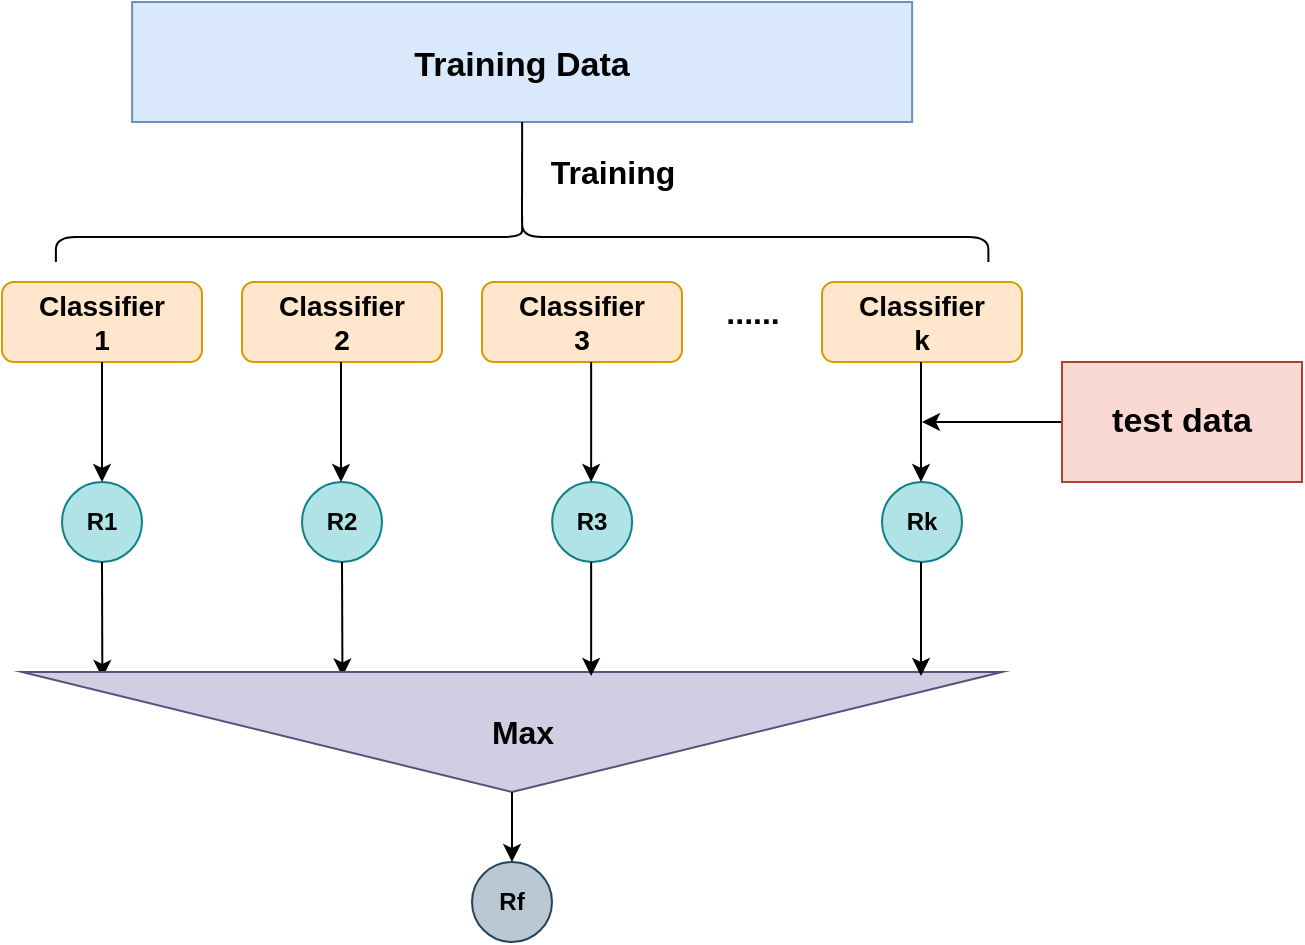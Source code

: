 <mxfile version="21.7.4" type="github">
  <diagram name="第 1 页" id="-9MVbSNlWqkNV0EaQtI_">
    <mxGraphModel dx="1050" dy="542" grid="1" gridSize="10" guides="1" tooltips="1" connect="1" arrows="1" fold="1" page="1" pageScale="1" pageWidth="827" pageHeight="1169" math="0" shadow="0">
      <root>
        <mxCell id="0" />
        <mxCell id="1" parent="0" />
        <mxCell id="x_QW8Wpu480WUExeyG0p-1" value="&lt;font style=&quot;font-size: 20px;&quot;&gt;&lt;b style=&quot;font-size: 17px;&quot;&gt;Training Data&lt;/b&gt;&lt;/font&gt;" style="rounded=0;whiteSpace=wrap;html=1;fillColor=#dae8fc;strokeColor=#6c8ebf;" vertex="1" parent="1">
          <mxGeometry x="205.07" y="20" width="390" height="60" as="geometry" />
        </mxCell>
        <mxCell id="x_QW8Wpu480WUExeyG0p-2" value="" style="shape=curlyBracket;whiteSpace=wrap;html=1;rounded=1;labelPosition=left;verticalLabelPosition=middle;align=right;verticalAlign=middle;rotation=90;" vertex="1" parent="1">
          <mxGeometry x="387.53" y="-95.65" width="25.07" height="466.25" as="geometry" />
        </mxCell>
        <mxCell id="x_QW8Wpu480WUExeyG0p-3" value="&lt;font size=&quot;1&quot; style=&quot;&quot;&gt;&lt;b style=&quot;font-size: 14px;&quot;&gt;Classifier &lt;br&gt;1&lt;/b&gt;&lt;/font&gt;" style="rounded=1;whiteSpace=wrap;html=1;fillColor=#ffe6cc;strokeColor=#d79b00;" vertex="1" parent="1">
          <mxGeometry x="140" y="160" width="100" height="40" as="geometry" />
        </mxCell>
        <mxCell id="x_QW8Wpu480WUExeyG0p-5" value="&lt;font size=&quot;1&quot; style=&quot;&quot;&gt;&lt;b style=&quot;font-size: 14px;&quot;&gt;Classifier &lt;br&gt;2&lt;/b&gt;&lt;/font&gt;" style="rounded=1;whiteSpace=wrap;html=1;fillColor=#ffe6cc;strokeColor=#d79b00;" vertex="1" parent="1">
          <mxGeometry x="260" y="160" width="100" height="40" as="geometry" />
        </mxCell>
        <mxCell id="x_QW8Wpu480WUExeyG0p-6" value="&lt;font size=&quot;1&quot; style=&quot;&quot;&gt;&lt;b style=&quot;font-size: 14px;&quot;&gt;Classifier &lt;br&gt;k&lt;/b&gt;&lt;/font&gt;" style="rounded=1;whiteSpace=wrap;html=1;fillColor=#ffe6cc;strokeColor=#d79b00;" vertex="1" parent="1">
          <mxGeometry x="550" y="160" width="100" height="40" as="geometry" />
        </mxCell>
        <mxCell id="x_QW8Wpu480WUExeyG0p-7" value="&lt;b&gt;&lt;font style=&quot;font-size: 16px;&quot;&gt;......&lt;/font&gt;&lt;/b&gt;" style="text;html=1;align=center;verticalAlign=middle;resizable=0;points=[];autosize=1;strokeColor=none;fillColor=none;" vertex="1" parent="1">
          <mxGeometry x="490" y="160" width="50" height="30" as="geometry" />
        </mxCell>
        <mxCell id="x_QW8Wpu480WUExeyG0p-8" value="&lt;font size=&quot;1&quot; style=&quot;&quot;&gt;&lt;b style=&quot;font-size: 14px;&quot;&gt;Classifier &lt;br&gt;3&lt;/b&gt;&lt;/font&gt;" style="rounded=1;whiteSpace=wrap;html=1;fillColor=#ffe6cc;strokeColor=#d79b00;" vertex="1" parent="1">
          <mxGeometry x="380" y="160" width="100" height="40" as="geometry" />
        </mxCell>
        <mxCell id="x_QW8Wpu480WUExeyG0p-12" value="" style="endArrow=classic;html=1;rounded=0;exitX=0;exitY=0.5;exitDx=0;exitDy=0;" edge="1" parent="1" source="x_QW8Wpu480WUExeyG0p-13">
          <mxGeometry width="50" height="50" relative="1" as="geometry">
            <mxPoint x="650" y="230" as="sourcePoint" />
            <mxPoint x="600" y="230" as="targetPoint" />
          </mxGeometry>
        </mxCell>
        <mxCell id="x_QW8Wpu480WUExeyG0p-13" value="&lt;font style=&quot;font-size: 17px;&quot;&gt;&lt;b&gt;test data&lt;/b&gt;&lt;/font&gt;" style="rounded=0;whiteSpace=wrap;html=1;fillColor=#fad9d5;strokeColor=#ae4132;" vertex="1" parent="1">
          <mxGeometry x="670" y="200" width="120" height="60" as="geometry" />
        </mxCell>
        <mxCell id="x_QW8Wpu480WUExeyG0p-20" value="" style="endArrow=classic;html=1;rounded=0;exitX=0.5;exitY=1;exitDx=0;exitDy=0;" edge="1" parent="1" source="x_QW8Wpu480WUExeyG0p-3">
          <mxGeometry width="50" height="50" relative="1" as="geometry">
            <mxPoint x="390" y="270" as="sourcePoint" />
            <mxPoint x="190" y="260" as="targetPoint" />
          </mxGeometry>
        </mxCell>
        <mxCell id="x_QW8Wpu480WUExeyG0p-21" value="&lt;b&gt;R1&lt;/b&gt;" style="ellipse;whiteSpace=wrap;html=1;aspect=fixed;fillColor=#b0e3e6;strokeColor=#0e8088;" vertex="1" parent="1">
          <mxGeometry x="170" y="260" width="40" height="40" as="geometry" />
        </mxCell>
        <mxCell id="x_QW8Wpu480WUExeyG0p-22" value="&lt;b&gt;R3&lt;/b&gt;" style="ellipse;whiteSpace=wrap;html=1;aspect=fixed;fillColor=#b0e3e6;strokeColor=#0e8088;" vertex="1" parent="1">
          <mxGeometry x="415.07" y="260" width="40" height="40" as="geometry" />
        </mxCell>
        <mxCell id="x_QW8Wpu480WUExeyG0p-23" value="&lt;b&gt;Rk&lt;/b&gt;" style="ellipse;whiteSpace=wrap;html=1;aspect=fixed;fillColor=#b0e3e6;strokeColor=#0e8088;" vertex="1" parent="1">
          <mxGeometry x="580" y="260" width="40" height="40" as="geometry" />
        </mxCell>
        <mxCell id="x_QW8Wpu480WUExeyG0p-25" value="&lt;b&gt;R2&lt;/b&gt;" style="ellipse;whiteSpace=wrap;html=1;aspect=fixed;fillColor=#b0e3e6;strokeColor=#0e8088;" vertex="1" parent="1">
          <mxGeometry x="290" y="260" width="40" height="40" as="geometry" />
        </mxCell>
        <mxCell id="x_QW8Wpu480WUExeyG0p-26" value="" style="endArrow=classic;html=1;rounded=0;exitX=0.5;exitY=1;exitDx=0;exitDy=0;" edge="1" parent="1">
          <mxGeometry width="50" height="50" relative="1" as="geometry">
            <mxPoint x="309.5" y="200" as="sourcePoint" />
            <mxPoint x="309.5" y="260" as="targetPoint" />
          </mxGeometry>
        </mxCell>
        <mxCell id="x_QW8Wpu480WUExeyG0p-27" value="" style="endArrow=classic;html=1;rounded=0;exitX=0.5;exitY=1;exitDx=0;exitDy=0;" edge="1" parent="1">
          <mxGeometry width="50" height="50" relative="1" as="geometry">
            <mxPoint x="434.57" y="200" as="sourcePoint" />
            <mxPoint x="434.57" y="260" as="targetPoint" />
          </mxGeometry>
        </mxCell>
        <mxCell id="x_QW8Wpu480WUExeyG0p-28" value="" style="endArrow=classic;html=1;rounded=0;exitX=0.5;exitY=1;exitDx=0;exitDy=0;" edge="1" parent="1">
          <mxGeometry width="50" height="50" relative="1" as="geometry">
            <mxPoint x="599.5" y="200" as="sourcePoint" />
            <mxPoint x="599.5" y="260" as="targetPoint" />
          </mxGeometry>
        </mxCell>
        <mxCell id="x_QW8Wpu480WUExeyG0p-30" value="&lt;b&gt;Rf&lt;/b&gt;" style="ellipse;whiteSpace=wrap;html=1;aspect=fixed;fillColor=#bac8d3;strokeColor=#23445d;" vertex="1" parent="1">
          <mxGeometry x="375" y="450" width="40" height="40" as="geometry" />
        </mxCell>
        <mxCell id="x_QW8Wpu480WUExeyG0p-31" value="" style="endArrow=none;html=1;rounded=0;entryX=0.5;entryY=1;entryDx=0;entryDy=0;" edge="1" parent="1" target="x_QW8Wpu480WUExeyG0p-1">
          <mxGeometry width="50" height="50" relative="1" as="geometry">
            <mxPoint x="400" y="130" as="sourcePoint" />
            <mxPoint x="440" y="220" as="targetPoint" />
          </mxGeometry>
        </mxCell>
        <mxCell id="x_QW8Wpu480WUExeyG0p-32" value="&lt;font style=&quot;font-size: 16px;&quot;&gt;&lt;b&gt;Training&lt;/b&gt;&lt;/font&gt;" style="text;html=1;align=center;verticalAlign=middle;resizable=0;points=[];autosize=1;strokeColor=none;fillColor=none;" vertex="1" parent="1">
          <mxGeometry x="400" y="90" width="90" height="30" as="geometry" />
        </mxCell>
        <mxCell id="x_QW8Wpu480WUExeyG0p-35" value="" style="endArrow=classic;html=1;rounded=0;exitX=0.5;exitY=1;exitDx=0;exitDy=0;entryX=0.037;entryY=0.673;entryDx=0;entryDy=0;entryPerimeter=0;" edge="1" parent="1" source="x_QW8Wpu480WUExeyG0p-25" target="x_QW8Wpu480WUExeyG0p-33">
          <mxGeometry width="50" height="50" relative="1" as="geometry">
            <mxPoint x="189.5" y="300" as="sourcePoint" />
            <mxPoint x="312" y="355" as="targetPoint" />
          </mxGeometry>
        </mxCell>
        <mxCell id="x_QW8Wpu480WUExeyG0p-36" value="" style="endArrow=classic;html=1;rounded=0;exitX=0.5;exitY=1;exitDx=0;exitDy=0;entryX=0.05;entryY=0.918;entryDx=0;entryDy=0;entryPerimeter=0;" edge="1" parent="1" source="x_QW8Wpu480WUExeyG0p-21" target="x_QW8Wpu480WUExeyG0p-33">
          <mxGeometry width="50" height="50" relative="1" as="geometry">
            <mxPoint x="320" y="310" as="sourcePoint" />
            <mxPoint x="190" y="350" as="targetPoint" />
          </mxGeometry>
        </mxCell>
        <mxCell id="x_QW8Wpu480WUExeyG0p-37" value="" style="group" vertex="1" connectable="0" parent="1">
          <mxGeometry x="150" y="355" width="490" height="60.0" as="geometry" />
        </mxCell>
        <mxCell id="x_QW8Wpu480WUExeyG0p-40" value="" style="group" vertex="1" connectable="0" parent="x_QW8Wpu480WUExeyG0p-37">
          <mxGeometry y="-1.421e-14" width="490" height="60.0" as="geometry" />
        </mxCell>
        <mxCell id="x_QW8Wpu480WUExeyG0p-33" value="" style="triangle;whiteSpace=wrap;html=1;rotation=90;fillColor=#d0cee2;strokeColor=#56517e;" vertex="1" parent="x_QW8Wpu480WUExeyG0p-40">
          <mxGeometry x="215" y="-215" width="60" height="490" as="geometry" />
        </mxCell>
        <mxCell id="x_QW8Wpu480WUExeyG0p-29" value="&lt;font style=&quot;font-size: 16px;&quot;&gt;&lt;b&gt;Max&lt;/b&gt;&lt;/font&gt;" style="text;html=1;align=center;verticalAlign=middle;resizable=0;points=[];autosize=1;strokeColor=none;fillColor=none;" vertex="1" parent="x_QW8Wpu480WUExeyG0p-40">
          <mxGeometry x="225" y="15.0" width="50" height="30" as="geometry" />
        </mxCell>
        <mxCell id="x_QW8Wpu480WUExeyG0p-38" value="" style="endArrow=classic;html=1;rounded=0;exitX=0.5;exitY=1;exitDx=0;exitDy=0;entryX=0.037;entryY=0.673;entryDx=0;entryDy=0;entryPerimeter=0;" edge="1" parent="1">
          <mxGeometry width="50" height="50" relative="1" as="geometry">
            <mxPoint x="599.5" y="300" as="sourcePoint" />
            <mxPoint x="599.5" y="357" as="targetPoint" />
          </mxGeometry>
        </mxCell>
        <mxCell id="x_QW8Wpu480WUExeyG0p-39" value="" style="endArrow=classic;html=1;rounded=0;exitX=0.5;exitY=1;exitDx=0;exitDy=0;entryX=0.037;entryY=0.673;entryDx=0;entryDy=0;entryPerimeter=0;" edge="1" parent="1">
          <mxGeometry width="50" height="50" relative="1" as="geometry">
            <mxPoint x="434.57" y="300" as="sourcePoint" />
            <mxPoint x="434.57" y="357" as="targetPoint" />
          </mxGeometry>
        </mxCell>
        <mxCell id="x_QW8Wpu480WUExeyG0p-41" value="" style="endArrow=classic;html=1;rounded=0;exitX=1;exitY=0.5;exitDx=0;exitDy=0;entryX=0.5;entryY=0;entryDx=0;entryDy=0;" edge="1" parent="1" source="x_QW8Wpu480WUExeyG0p-33" target="x_QW8Wpu480WUExeyG0p-30">
          <mxGeometry width="50" height="50" relative="1" as="geometry">
            <mxPoint x="444.57" y="310" as="sourcePoint" />
            <mxPoint x="444.57" y="367" as="targetPoint" />
          </mxGeometry>
        </mxCell>
      </root>
    </mxGraphModel>
  </diagram>
</mxfile>
